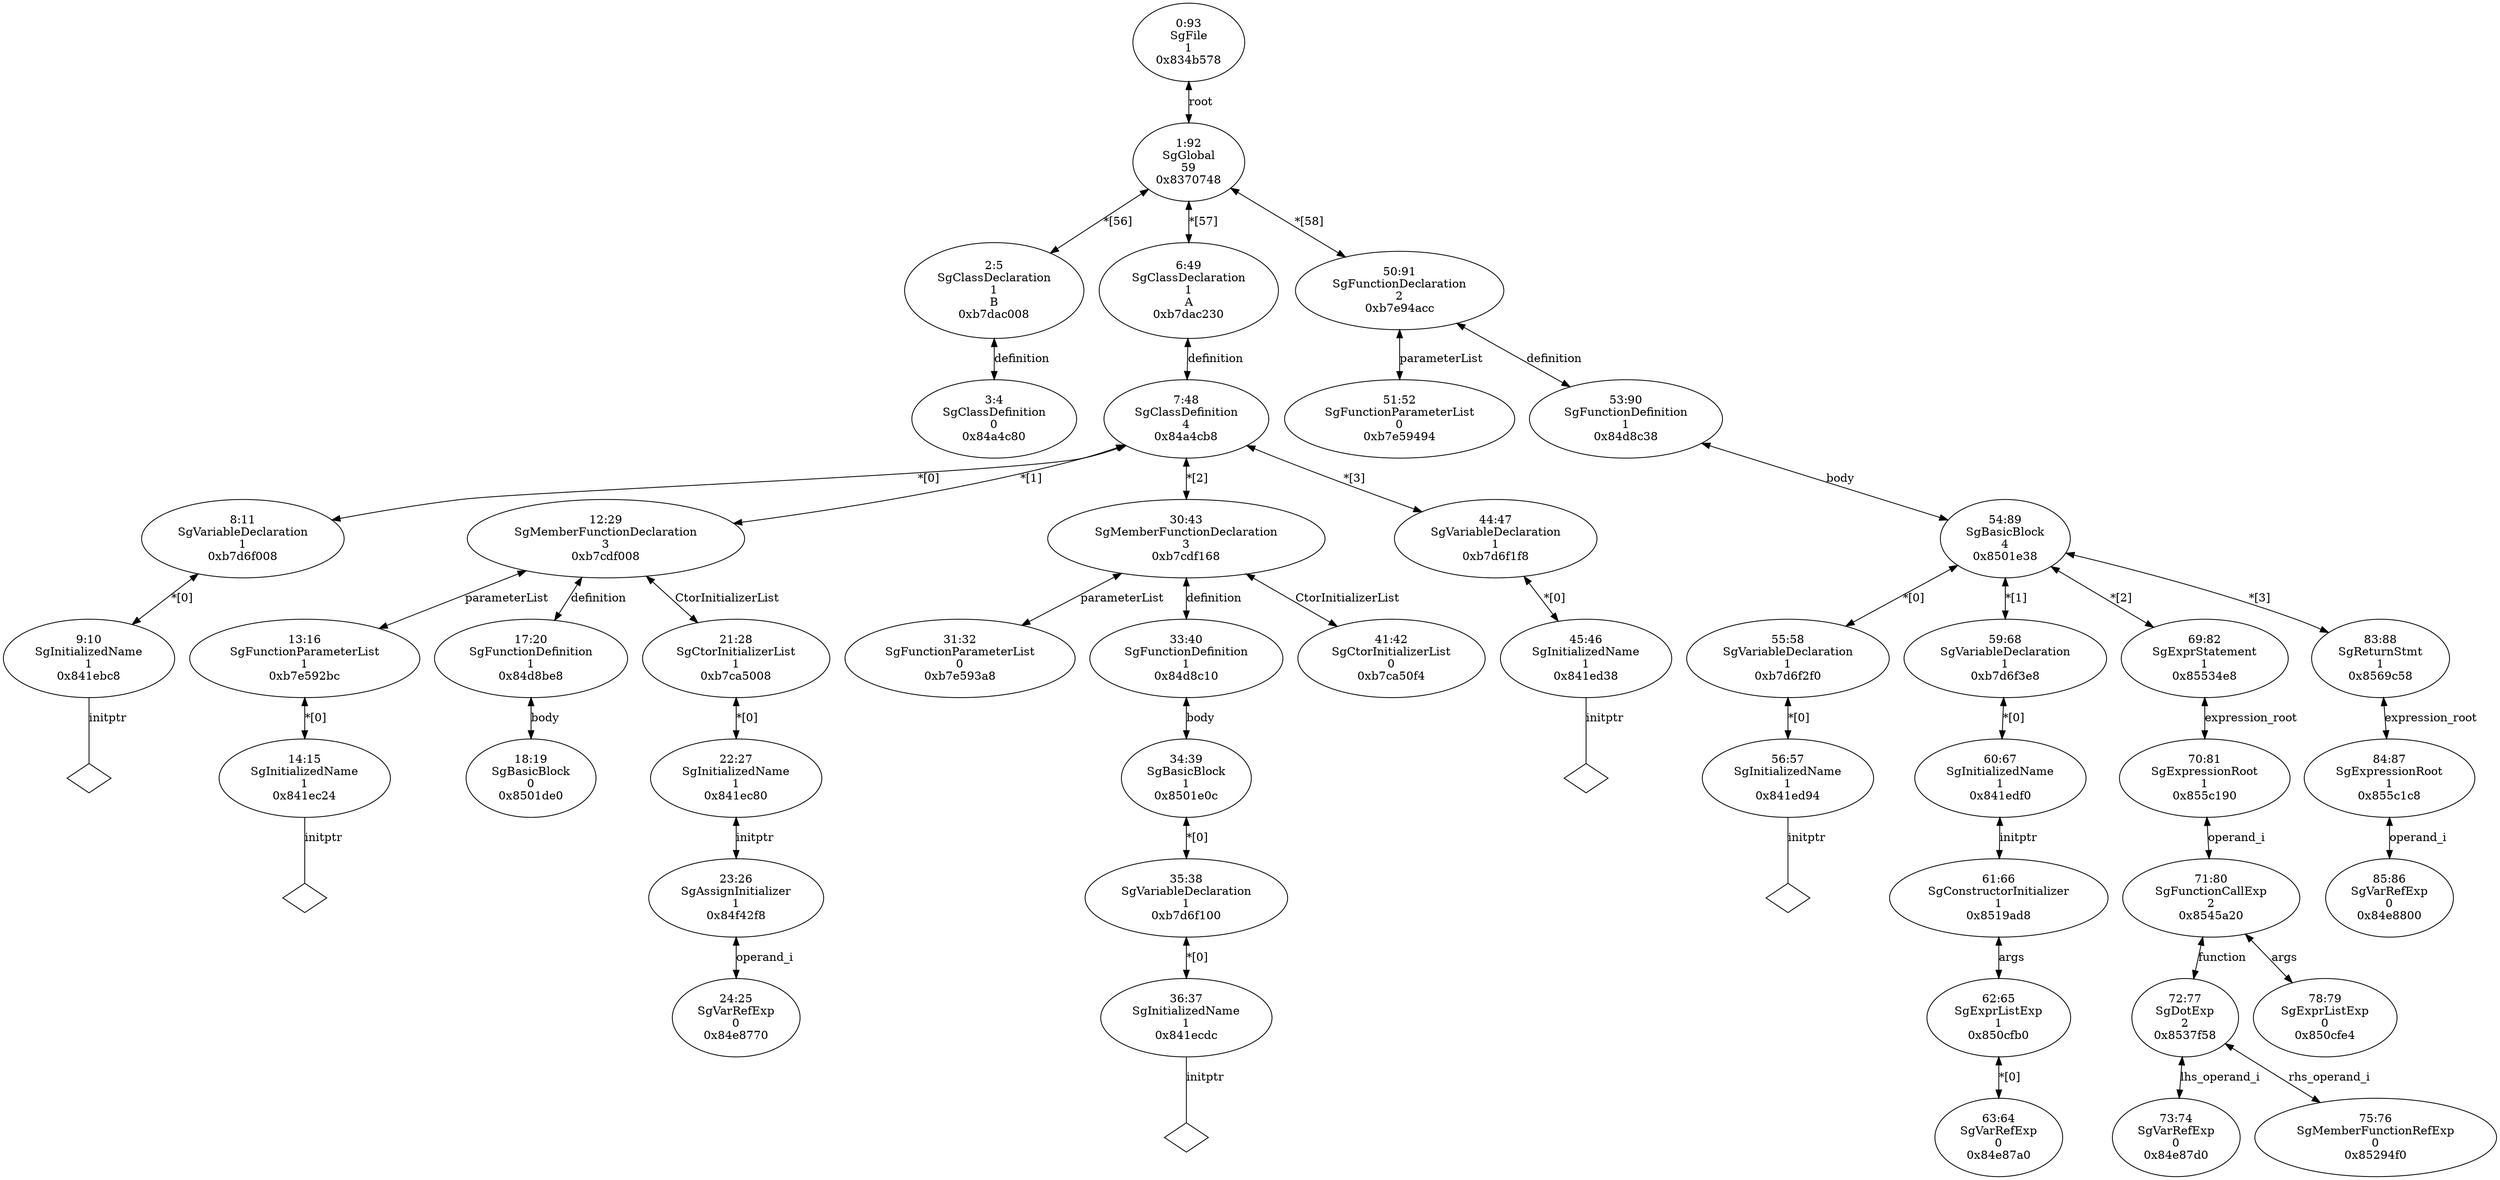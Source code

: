digraph "G./class.C.dot" {
"0x84a4c80"[label="3:4\nSgClassDefinition\n0\n0x84a4c80\n" ];
"0xb7dac008"[label="2:5\nSgClassDeclaration\n1\nB\n0xb7dac008\n" ];
"0xb7dac008" -> "0x84a4c80"[label="definition" dir=both ];
"0x841ebc8"[label="9:10\nSgInitializedName\n1\n0x841ebc8\n" ];
"0x841ebc8" -> "0x841ebc8__initptr__null"[label="initptr" dir=none ];
"0x841ebc8__initptr__null"[label="" shape=diamond ];
"0xb7d6f008"[label="8:11\nSgVariableDeclaration\n1\n0xb7d6f008\n" ];
"0xb7d6f008" -> "0x841ebc8"[label="*[0]" dir=both ];
"0x841ec24"[label="14:15\nSgInitializedName\n1\n0x841ec24\n" ];
"0x841ec24" -> "0x841ec24__initptr__null"[label="initptr" dir=none ];
"0x841ec24__initptr__null"[label="" shape=diamond ];
"0xb7e592bc"[label="13:16\nSgFunctionParameterList\n1\n0xb7e592bc\n" ];
"0xb7e592bc" -> "0x841ec24"[label="*[0]" dir=both ];
"0x8501de0"[label="18:19\nSgBasicBlock\n0\n0x8501de0\n" ];
"0x84d8be8"[label="17:20\nSgFunctionDefinition\n1\n0x84d8be8\n" ];
"0x84d8be8" -> "0x8501de0"[label="body" dir=both ];
"0x84e8770"[label="24:25\nSgVarRefExp\n0\n0x84e8770\n" ];
"0x84f42f8"[label="23:26\nSgAssignInitializer\n1\n0x84f42f8\n" ];
"0x84f42f8" -> "0x84e8770"[label="operand_i" dir=both ];
"0x841ec80"[label="22:27\nSgInitializedName\n1\n0x841ec80\n" ];
"0x841ec80" -> "0x84f42f8"[label="initptr" dir=both ];
"0xb7ca5008"[label="21:28\nSgCtorInitializerList\n1\n0xb7ca5008\n" ];
"0xb7ca5008" -> "0x841ec80"[label="*[0]" dir=both ];
"0xb7cdf008"[label="12:29\nSgMemberFunctionDeclaration\n3\n0xb7cdf008\n" ];
"0xb7cdf008" -> "0xb7e592bc"[label="parameterList" dir=both ];
"0xb7cdf008" -> "0x84d8be8"[label="definition" dir=both ];
"0xb7cdf008" -> "0xb7ca5008"[label="CtorInitializerList" dir=both ];
"0xb7e593a8"[label="31:32\nSgFunctionParameterList\n0\n0xb7e593a8\n" ];
"0x841ecdc"[label="36:37\nSgInitializedName\n1\n0x841ecdc\n" ];
"0x841ecdc" -> "0x841ecdc__initptr__null"[label="initptr" dir=none ];
"0x841ecdc__initptr__null"[label="" shape=diamond ];
"0xb7d6f100"[label="35:38\nSgVariableDeclaration\n1\n0xb7d6f100\n" ];
"0xb7d6f100" -> "0x841ecdc"[label="*[0]" dir=both ];
"0x8501e0c"[label="34:39\nSgBasicBlock\n1\n0x8501e0c\n" ];
"0x8501e0c" -> "0xb7d6f100"[label="*[0]" dir=both ];
"0x84d8c10"[label="33:40\nSgFunctionDefinition\n1\n0x84d8c10\n" ];
"0x84d8c10" -> "0x8501e0c"[label="body" dir=both ];
"0xb7ca50f4"[label="41:42\nSgCtorInitializerList\n0\n0xb7ca50f4\n" ];
"0xb7cdf168"[label="30:43\nSgMemberFunctionDeclaration\n3\n0xb7cdf168\n" ];
"0xb7cdf168" -> "0xb7e593a8"[label="parameterList" dir=both ];
"0xb7cdf168" -> "0x84d8c10"[label="definition" dir=both ];
"0xb7cdf168" -> "0xb7ca50f4"[label="CtorInitializerList" dir=both ];
"0x841ed38"[label="45:46\nSgInitializedName\n1\n0x841ed38\n" ];
"0x841ed38" -> "0x841ed38__initptr__null"[label="initptr" dir=none ];
"0x841ed38__initptr__null"[label="" shape=diamond ];
"0xb7d6f1f8"[label="44:47\nSgVariableDeclaration\n1\n0xb7d6f1f8\n" ];
"0xb7d6f1f8" -> "0x841ed38"[label="*[0]" dir=both ];
"0x84a4cb8"[label="7:48\nSgClassDefinition\n4\n0x84a4cb8\n" ];
"0x84a4cb8" -> "0xb7d6f008"[label="*[0]" dir=both ];
"0x84a4cb8" -> "0xb7cdf008"[label="*[1]" dir=both ];
"0x84a4cb8" -> "0xb7cdf168"[label="*[2]" dir=both ];
"0x84a4cb8" -> "0xb7d6f1f8"[label="*[3]" dir=both ];
"0xb7dac230"[label="6:49\nSgClassDeclaration\n1\nA\n0xb7dac230\n" ];
"0xb7dac230" -> "0x84a4cb8"[label="definition" dir=both ];
"0xb7e59494"[label="51:52\nSgFunctionParameterList\n0\n0xb7e59494\n" ];
"0x841ed94"[label="56:57\nSgInitializedName\n1\n0x841ed94\n" ];
"0x841ed94" -> "0x841ed94__initptr__null"[label="initptr" dir=none ];
"0x841ed94__initptr__null"[label="" shape=diamond ];
"0xb7d6f2f0"[label="55:58\nSgVariableDeclaration\n1\n0xb7d6f2f0\n" ];
"0xb7d6f2f0" -> "0x841ed94"[label="*[0]" dir=both ];
"0x84e87a0"[label="63:64\nSgVarRefExp\n0\n0x84e87a0\n" ];
"0x850cfb0"[label="62:65\nSgExprListExp\n1\n0x850cfb0\n" ];
"0x850cfb0" -> "0x84e87a0"[label="*[0]" dir=both ];
"0x8519ad8"[label="61:66\nSgConstructorInitializer\n1\n0x8519ad8\n" ];
"0x8519ad8" -> "0x850cfb0"[label="args" dir=both ];
"0x841edf0"[label="60:67\nSgInitializedName\n1\n0x841edf0\n" ];
"0x841edf0" -> "0x8519ad8"[label="initptr" dir=both ];
"0xb7d6f3e8"[label="59:68\nSgVariableDeclaration\n1\n0xb7d6f3e8\n" ];
"0xb7d6f3e8" -> "0x841edf0"[label="*[0]" dir=both ];
"0x84e87d0"[label="73:74\nSgVarRefExp\n0\n0x84e87d0\n" ];
"0x85294f0"[label="75:76\nSgMemberFunctionRefExp\n0\n0x85294f0\n" ];
"0x8537f58"[label="72:77\nSgDotExp\n2\n0x8537f58\n" ];
"0x8537f58" -> "0x84e87d0"[label="lhs_operand_i" dir=both ];
"0x8537f58" -> "0x85294f0"[label="rhs_operand_i" dir=both ];
"0x850cfe4"[label="78:79\nSgExprListExp\n0\n0x850cfe4\n" ];
"0x8545a20"[label="71:80\nSgFunctionCallExp\n2\n0x8545a20\n" ];
"0x8545a20" -> "0x8537f58"[label="function" dir=both ];
"0x8545a20" -> "0x850cfe4"[label="args" dir=both ];
"0x855c190"[label="70:81\nSgExpressionRoot\n1\n0x855c190\n" ];
"0x855c190" -> "0x8545a20"[label="operand_i" dir=both ];
"0x85534e8"[label="69:82\nSgExprStatement\n1\n0x85534e8\n" ];
"0x85534e8" -> "0x855c190"[label="expression_root" dir=both ];
"0x84e8800"[label="85:86\nSgVarRefExp\n0\n0x84e8800\n" ];
"0x855c1c8"[label="84:87\nSgExpressionRoot\n1\n0x855c1c8\n" ];
"0x855c1c8" -> "0x84e8800"[label="operand_i" dir=both ];
"0x8569c58"[label="83:88\nSgReturnStmt\n1\n0x8569c58\n" ];
"0x8569c58" -> "0x855c1c8"[label="expression_root" dir=both ];
"0x8501e38"[label="54:89\nSgBasicBlock\n4\n0x8501e38\n" ];
"0x8501e38" -> "0xb7d6f2f0"[label="*[0]" dir=both ];
"0x8501e38" -> "0xb7d6f3e8"[label="*[1]" dir=both ];
"0x8501e38" -> "0x85534e8"[label="*[2]" dir=both ];
"0x8501e38" -> "0x8569c58"[label="*[3]" dir=both ];
"0x84d8c38"[label="53:90\nSgFunctionDefinition\n1\n0x84d8c38\n" ];
"0x84d8c38" -> "0x8501e38"[label="body" dir=both ];
"0xb7e94acc"[label="50:91\nSgFunctionDeclaration\n2\n0xb7e94acc\n" ];
"0xb7e94acc" -> "0xb7e59494"[label="parameterList" dir=both ];
"0xb7e94acc" -> "0x84d8c38"[label="definition" dir=both ];
"0x8370748"[label="1:92\nSgGlobal\n59\n0x8370748\n" ];
"0x8370748" -> "0xb7dac008"[label="*[56]" dir=both ];
"0x8370748" -> "0xb7dac230"[label="*[57]" dir=both ];
"0x8370748" -> "0xb7e94acc"[label="*[58]" dir=both ];
"0x834b578"[label="0:93\nSgFile\n1\n0x834b578\n" ];
"0x834b578" -> "0x8370748"[label="root" dir=both ];
}
